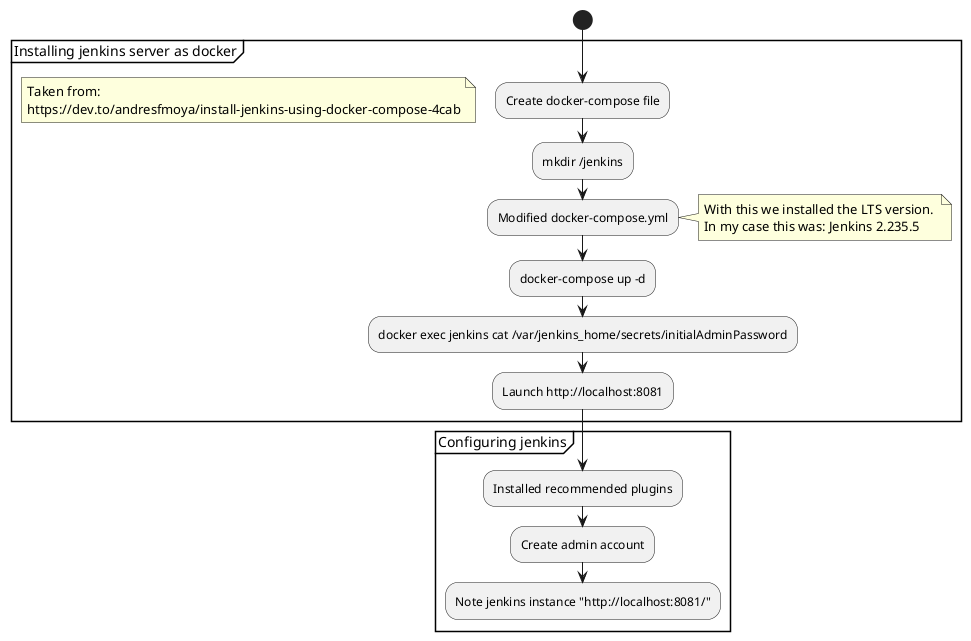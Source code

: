 @startuml Jenkins installation

start
partition "Installing jenkins server as docker" {
    :Create docker-compose file;  
    floating note left
        Taken from: 
        https://dev.to/andresfmoya/install-jenkins-using-docker-compose-4cab
    end note
    :mkdir ~/jenkins;
    :Modified docker-compose.yml;
    note right
        With this we installed the LTS version. 
        In my case this was: Jenkins 2.235.5
    end note
    :docker-compose up -d;
    :docker exec jenkins cat /var/jenkins_home/secrets/initialAdminPassword;
    :Launch http://localhost:8081;
 }
 partition "Configuring jenkins" {
    :Installed recommended plugins;
    :Create admin account;
    :Note jenkins instance "http://localhost:8081/";
 }


@enduml

